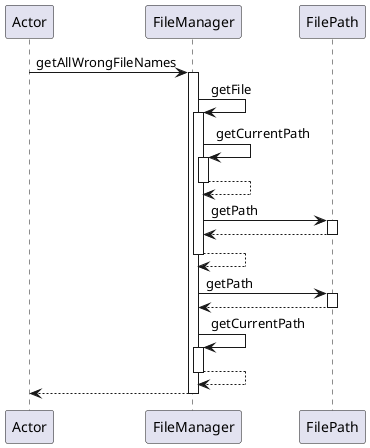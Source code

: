 @startuml
participant Actor
Actor -> FileManager : getAllWrongFileNames
activate FileManager
FileManager -> FileManager : getFile
activate FileManager
FileManager -> FileManager : getCurrentPath
activate FileManager

FileManager --> FileManager
deactivate FileManager
FileManager -> FilePath : getPath
activate FilePath
FilePath --> FileManager
deactivate FilePath

FileManager --> FileManager
deactivate FileManager
FileManager -> FilePath : getPath
activate FilePath
FilePath --> FileManager
deactivate FilePath
FileManager -> FileManager : getCurrentPath
activate FileManager

FileManager --> FileManager
deactivate FileManager

return
@enduml